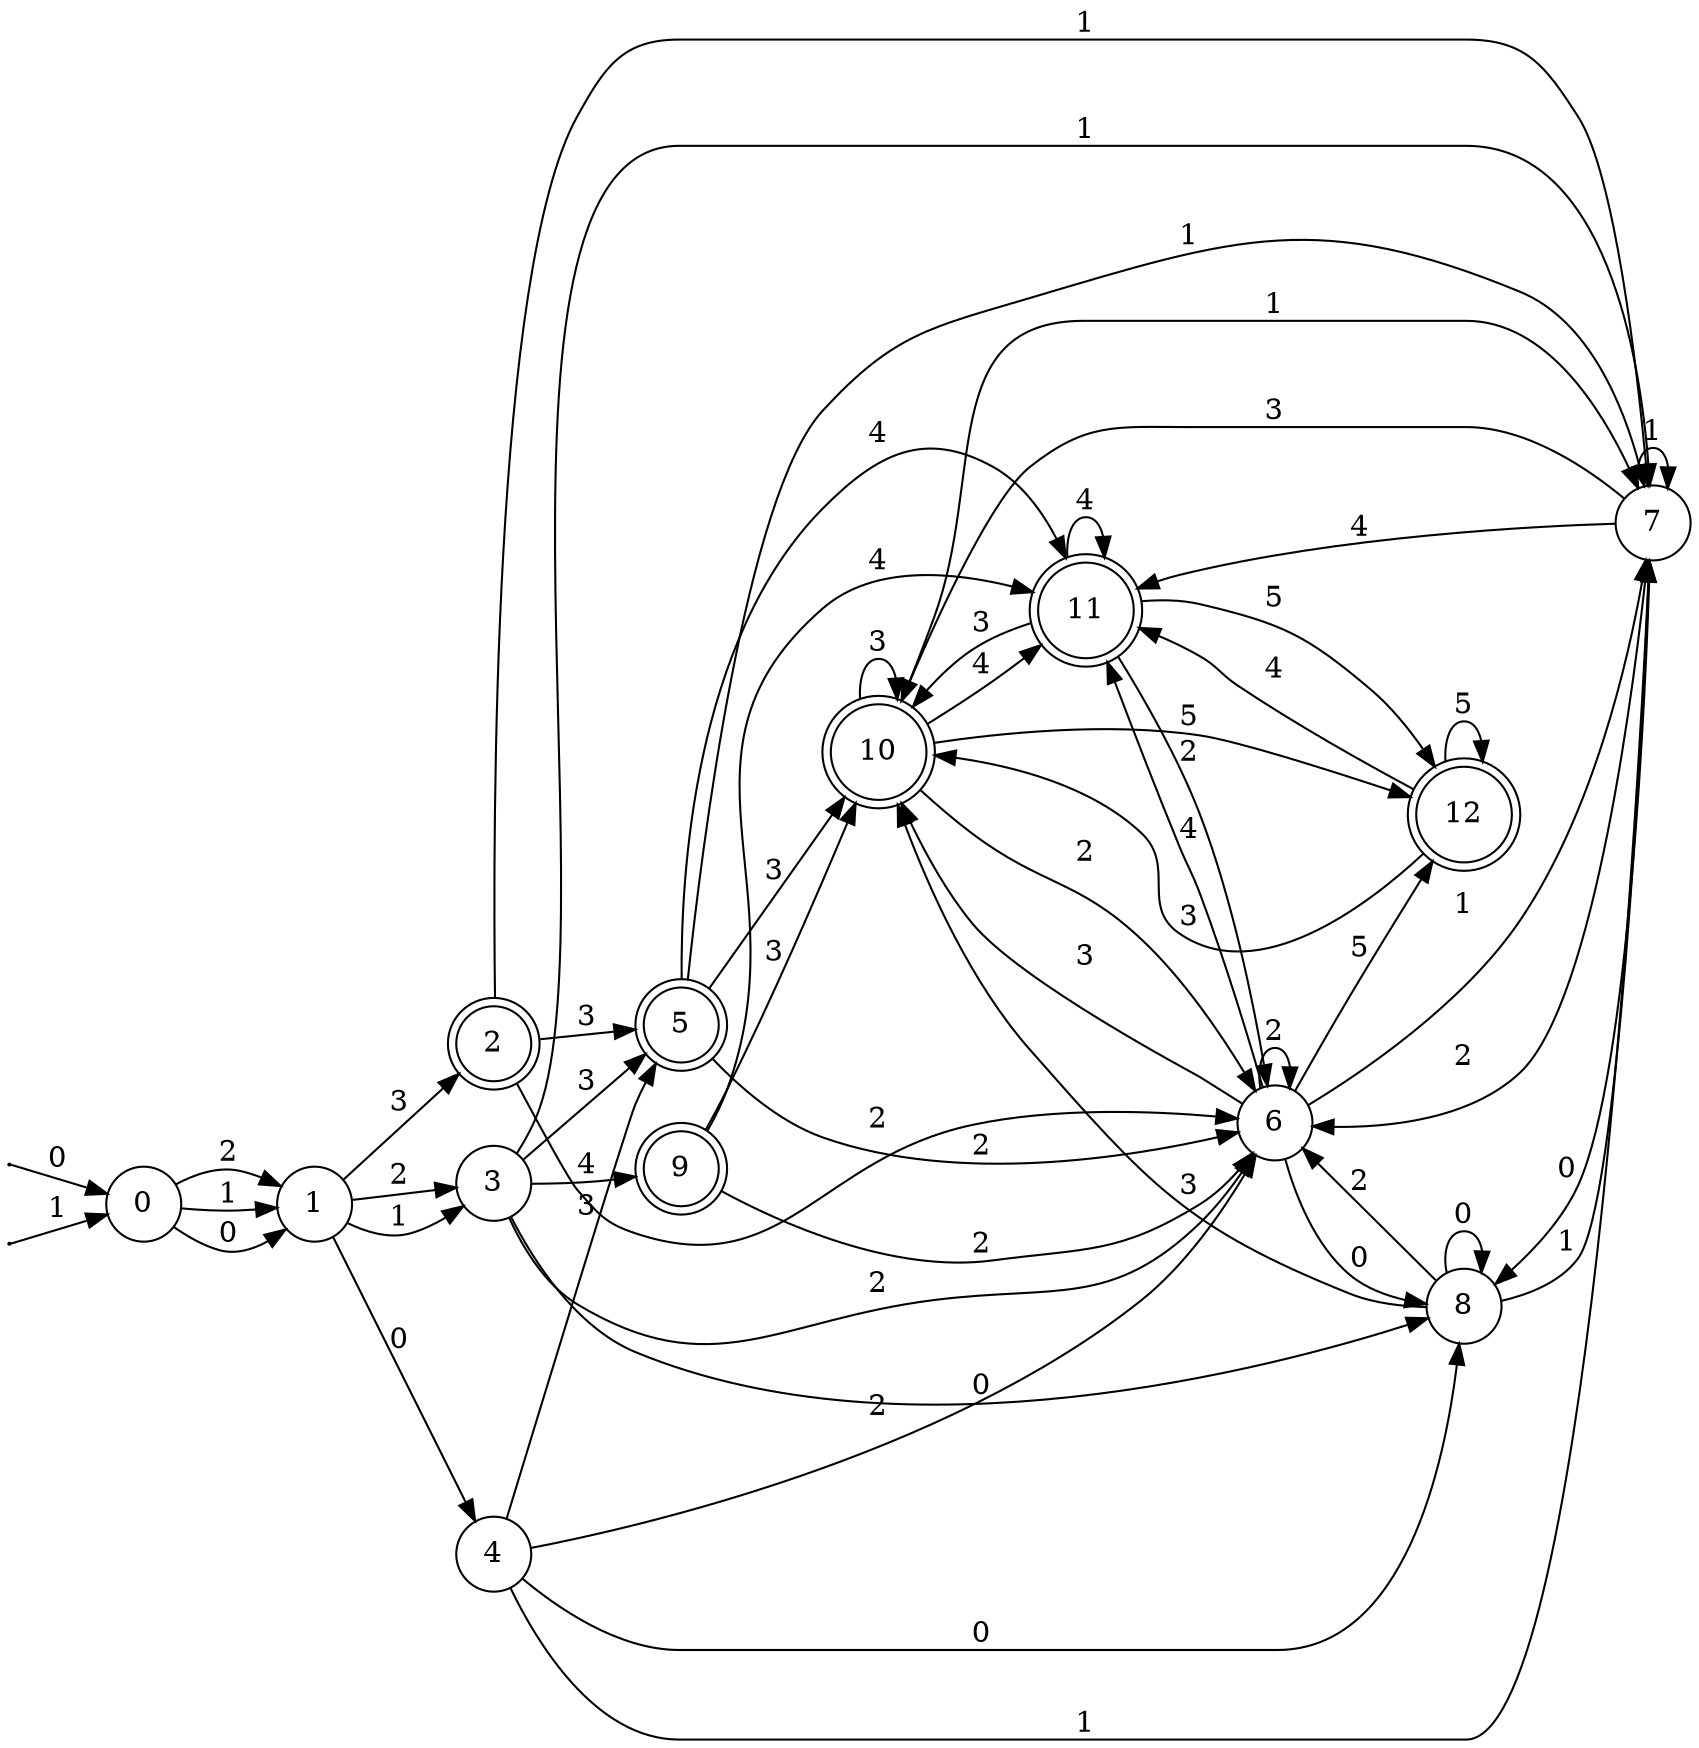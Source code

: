 digraph DFA {
	rankdir = LR
	node [shape="circle"]
	2 [shape="doublecircle"]
	5 [shape="doublecircle"]
	9 [shape="doublecircle"]
	10 [shape="doublecircle"]
	11 [shape="doublecircle"]
	12 [shape="doublecircle"]
	init6[label="" width="0.01"];
	init6 -> 0 [label="0"]
	init7[label="" width="0.01"];
	init7 -> 0 [label="1"]
	0 -> 1 [label="2"]
	0 -> 1 [label="1"]
	0 -> 1 [label="0"]
	1 -> 3 [label="2"]
	1 -> 3 [label="1"]
	1 -> 4 [label="0"]
	1 -> 2 [label="3"]
	2 -> 6 [label="2"]
	2 -> 7 [label="1"]
	2 -> 5 [label="3"]
	3 -> 6 [label="2"]
	3 -> 7 [label="1"]
	3 -> 8 [label="0"]
	3 -> 5 [label="3"]
	3 -> 9 [label="4"]
	4 -> 6 [label="2"]
	4 -> 7 [label="1"]
	4 -> 8 [label="0"]
	4 -> 5 [label="3"]
	5 -> 6 [label="2"]
	5 -> 7 [label="1"]
	5 -> 10 [label="3"]
	5 -> 11 [label="4"]
	6 -> 6 [label="2"]
	6 -> 7 [label="1"]
	6 -> 8 [label="0"]
	6 -> 10 [label="3"]
	6 -> 11 [label="4"]
	6 -> 12 [label="5"]
	7 -> 6 [label="2"]
	7 -> 7 [label="1"]
	7 -> 8 [label="0"]
	7 -> 10 [label="3"]
	7 -> 11 [label="4"]
	8 -> 6 [label="2"]
	8 -> 7 [label="1"]
	8 -> 8 [label="0"]
	8 -> 10 [label="3"]
	9 -> 6 [label="2"]
	9 -> 10 [label="3"]
	9 -> 11 [label="4"]
	10 -> 6 [label="2"]
	10 -> 7 [label="1"]
	10 -> 10 [label="3"]
	10 -> 11 [label="4"]
	10 -> 12 [label="5"]
	11 -> 6 [label="2"]
	11 -> 10 [label="3"]
	11 -> 11 [label="4"]
	11 -> 12 [label="5"]
	12 -> 10 [label="3"]
	12 -> 11 [label="4"]
	12 -> 12 [label="5"]
}
